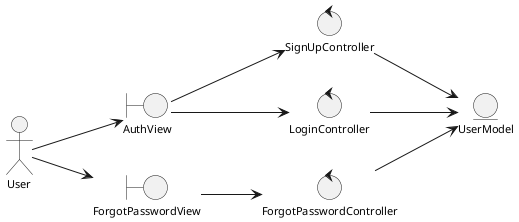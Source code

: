 @startuml analysisClassDiagramAuthentication
skinparam style strictuml
left to right direction
skinparam defaultTextAlignment center
skinparam defaultFontSize 11


actor "User" as user

entity "UserModel" as userModel

boundary "AuthView" as authView
boundary "ForgotPasswordView" as forgotPasswordView

control "SignUpController" as signUpController
control "LoginController" as loginController
control "ForgotPasswordController" as forgotPasswordController

user --> authView
user --> forgotPasswordView


authView --> signUpController
authView --> loginController
forgotPasswordView --> forgotPasswordController

signUpController --> userModel
loginController --> userModel
forgotPasswordController --> userModel

@enduml